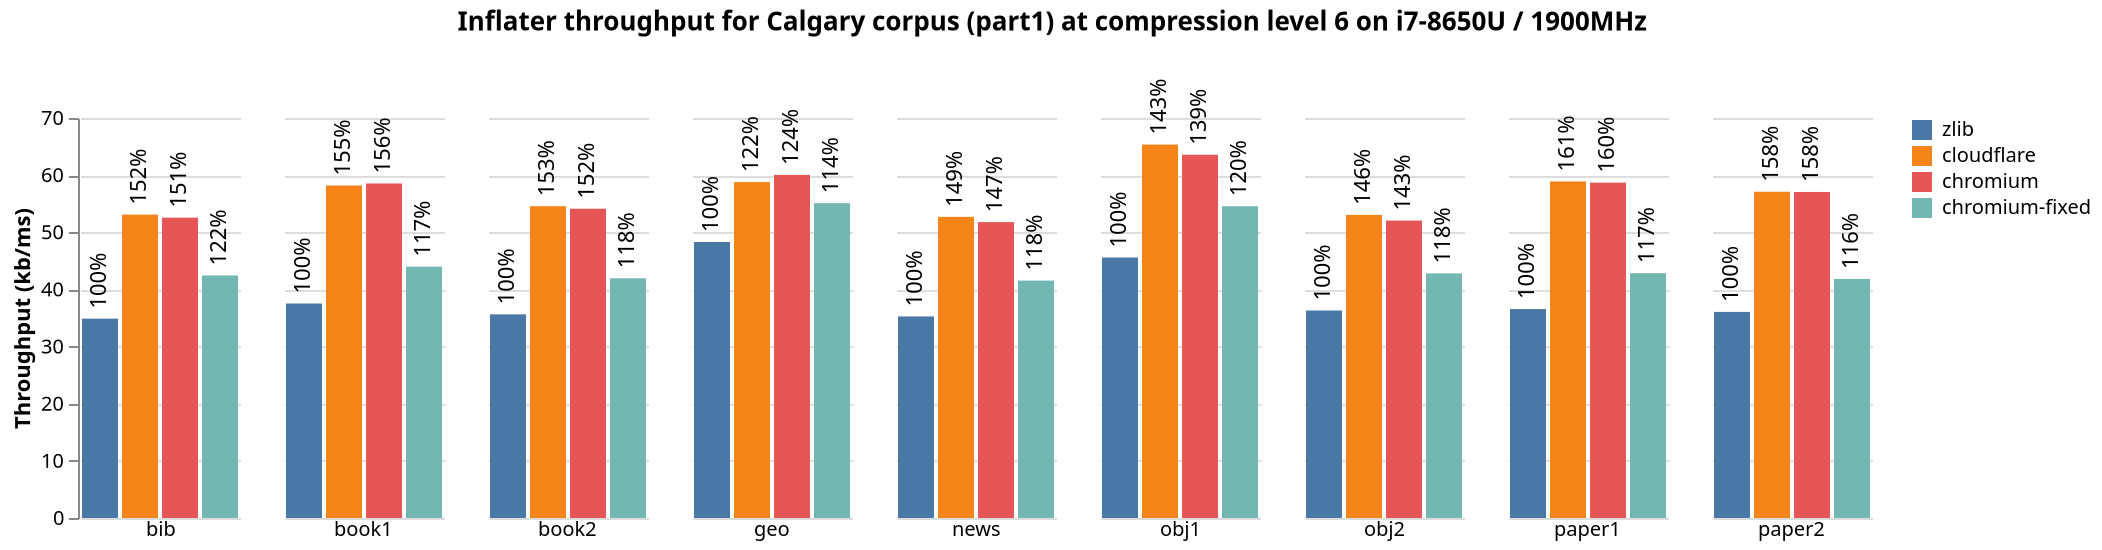 {
  "$schema": "https://vega.github.io/schema/vega-lite/v5.json",
  "title": {
    "text": "Inflater throughput for Calgary corpus (part1) at compression level 6 on i7-8650U / 1900MHz",
    "anchor": "middle",
    "offset": 20
  },
  "data": {
    "values": [
      {
        "level": "6",
        "type": "chromium",
        "ratio": "3.16",
        "throughput": "52.42",
        "file": "bib"
      },
      {
        "level": "6",
        "type": "chromium",
        "ratio": "3.16",
        "throughput": "52.59",
        "file": "bib"
      },
      {
        "level": "6",
        "type": "chromium",
        "ratio": "3.16",
        "throughput": "52.62",
        "file": "bib"
      },
      {
        "level": "6",
        "type": "chromium",
        "ratio": "3.16",
        "throughput": "52.54",
        "file": "bib"
      },
      {
        "level": "6",
        "type": "chromium",
        "ratio": "3.16",
        "throughput": "52.65",
        "file": "bib"
      },
      {
        "level": "6",
        "type": "chromium-fixed",
        "ratio": "3.16",
        "throughput": "42.43",
        "file": "bib"
      },
      {
        "level": "6",
        "type": "chromium-fixed",
        "ratio": "3.16",
        "throughput": "42.41",
        "file": "bib"
      },
      {
        "level": "6",
        "type": "chromium-fixed",
        "ratio": "3.16",
        "throughput": "42.45",
        "file": "bib"
      },
      {
        "level": "6",
        "type": "chromium-fixed",
        "ratio": "3.16",
        "throughput": "42.48",
        "file": "bib"
      },
      {
        "level": "6",
        "type": "chromium-fixed",
        "ratio": "3.16",
        "throughput": "42.45",
        "file": "bib"
      },
      {
        "level": "6",
        "type": "cloudflare",
        "ratio": "3.16",
        "throughput": "52.96",
        "file": "bib"
      },
      {
        "level": "6",
        "type": "cloudflare",
        "ratio": "3.16",
        "throughput": "53.14",
        "file": "bib"
      },
      {
        "level": "6",
        "type": "cloudflare",
        "ratio": "3.16",
        "throughput": "53.17",
        "file": "bib"
      },
      {
        "level": "6",
        "type": "cloudflare",
        "ratio": "3.16",
        "throughput": "53.11",
        "file": "bib"
      },
      {
        "level": "6",
        "type": "cloudflare",
        "ratio": "3.16",
        "throughput": "53.08",
        "file": "bib"
      },
      {
        "level": "6",
        "type": "zlib",
        "ratio": "3.16",
        "throughput": "34.84",
        "file": "bib"
      },
      {
        "level": "6",
        "type": "zlib",
        "ratio": "3.16",
        "throughput": "34.86",
        "file": "bib"
      },
      {
        "level": "6",
        "type": "zlib",
        "ratio": "3.16",
        "throughput": "34.91",
        "file": "bib"
      },
      {
        "level": "6",
        "type": "zlib",
        "ratio": "3.16",
        "throughput": "34.91",
        "file": "bib"
      },
      {
        "level": "6",
        "type": "zlib",
        "ratio": "3.16",
        "throughput": "34.91",
        "file": "bib"
      },
      {
        "level": "6",
        "type": "chromium",
        "ratio": "2.45",
        "throughput": "58.74",
        "file": "book1"
      },
      {
        "level": "6",
        "type": "chromium",
        "ratio": "2.45",
        "throughput": "58.57",
        "file": "book1"
      },
      {
        "level": "6",
        "type": "chromium",
        "ratio": "2.45",
        "throughput": "58.57",
        "file": "book1"
      },
      {
        "level": "6",
        "type": "chromium",
        "ratio": "2.45",
        "throughput": "58.50",
        "file": "book1"
      },
      {
        "level": "6",
        "type": "chromium",
        "ratio": "2.45",
        "throughput": "58.36",
        "file": "book1"
      },
      {
        "level": "6",
        "type": "chromium-fixed",
        "ratio": "2.45",
        "throughput": "43.98",
        "file": "book1"
      },
      {
        "level": "6",
        "type": "chromium-fixed",
        "ratio": "2.45",
        "throughput": "44.08",
        "file": "book1"
      },
      {
        "level": "6",
        "type": "chromium-fixed",
        "ratio": "2.45",
        "throughput": "43.96",
        "file": "book1"
      },
      {
        "level": "6",
        "type": "chromium-fixed",
        "ratio": "2.45",
        "throughput": "43.81",
        "file": "book1"
      },
      {
        "level": "6",
        "type": "chromium-fixed",
        "ratio": "2.45",
        "throughput": "44.10",
        "file": "book1"
      },
      {
        "level": "6",
        "type": "cloudflare",
        "ratio": "2.45",
        "throughput": "58.08",
        "file": "book1"
      },
      {
        "level": "6",
        "type": "cloudflare",
        "ratio": "2.45",
        "throughput": "58.11",
        "file": "book1"
      },
      {
        "level": "6",
        "type": "cloudflare",
        "ratio": "2.45",
        "throughput": "58.50",
        "file": "book1"
      },
      {
        "level": "6",
        "type": "cloudflare",
        "ratio": "2.45",
        "throughput": "57.80",
        "file": "book1"
      },
      {
        "level": "6",
        "type": "cloudflare",
        "ratio": "2.45",
        "throughput": "58.46",
        "file": "book1"
      },
      {
        "level": "6",
        "type": "zlib",
        "ratio": "2.45",
        "throughput": "37.64",
        "file": "book1"
      },
      {
        "level": "6",
        "type": "zlib",
        "ratio": "2.45",
        "throughput": "37.38",
        "file": "book1"
      },
      {
        "level": "6",
        "type": "zlib",
        "ratio": "2.45",
        "throughput": "37.70",
        "file": "book1"
      },
      {
        "level": "6",
        "type": "zlib",
        "ratio": "2.45",
        "throughput": "37.53",
        "file": "book1"
      },
      {
        "level": "6",
        "type": "zlib",
        "ratio": "2.45",
        "throughput": "37.44",
        "file": "book1"
      },
      {
        "level": "6",
        "type": "chromium",
        "ratio": "2.96",
        "throughput": "53.64",
        "file": "book2"
      },
      {
        "level": "6",
        "type": "chromium",
        "ratio": "2.96",
        "throughput": "55.00",
        "file": "book2"
      },
      {
        "level": "6",
        "type": "chromium",
        "ratio": "2.96",
        "throughput": "52.57",
        "file": "book2"
      },
      {
        "level": "6",
        "type": "chromium",
        "ratio": "2.96",
        "throughput": "54.36",
        "file": "book2"
      },
      {
        "level": "6",
        "type": "chromium",
        "ratio": "2.96",
        "throughput": "55.06",
        "file": "book2"
      },
      {
        "level": "6",
        "type": "chromium-fixed",
        "ratio": "2.96",
        "throughput": "42.05",
        "file": "book2"
      },
      {
        "level": "6",
        "type": "chromium-fixed",
        "ratio": "2.96",
        "throughput": "42.01",
        "file": "book2"
      },
      {
        "level": "6",
        "type": "chromium-fixed",
        "ratio": "2.96",
        "throughput": "42.03",
        "file": "book2"
      },
      {
        "level": "6",
        "type": "chromium-fixed",
        "ratio": "2.96",
        "throughput": "41.96",
        "file": "book2"
      },
      {
        "level": "6",
        "type": "chromium-fixed",
        "ratio": "2.96",
        "throughput": "41.69",
        "file": "book2"
      },
      {
        "level": "6",
        "type": "cloudflare",
        "ratio": "2.96",
        "throughput": "55.53",
        "file": "book2"
      },
      {
        "level": "6",
        "type": "cloudflare",
        "ratio": "2.96",
        "throughput": "56.01",
        "file": "book2"
      },
      {
        "level": "6",
        "type": "cloudflare",
        "ratio": "2.96",
        "throughput": "55.37",
        "file": "book2"
      },
      {
        "level": "6",
        "type": "cloudflare",
        "ratio": "2.96",
        "throughput": "52.94",
        "file": "book2"
      },
      {
        "level": "6",
        "type": "cloudflare",
        "ratio": "2.96",
        "throughput": "53.00",
        "file": "book2"
      },
      {
        "level": "6",
        "type": "zlib",
        "ratio": "2.96",
        "throughput": "35.56",
        "file": "book2"
      },
      {
        "level": "6",
        "type": "zlib",
        "ratio": "2.96",
        "throughput": "35.55",
        "file": "book2"
      },
      {
        "level": "6",
        "type": "zlib",
        "ratio": "2.96",
        "throughput": "35.64",
        "file": "book2"
      },
      {
        "level": "6",
        "type": "zlib",
        "ratio": "2.96",
        "throughput": "35.71",
        "file": "book2"
      },
      {
        "level": "6",
        "type": "zlib",
        "ratio": "2.96",
        "throughput": "35.70",
        "file": "book2"
      },
      {
        "level": "6",
        "type": "chromium-fixed",
        "ratio": "1.50",
        "throughput": "54.77",
        "file": "geo"
      },
      {
        "level": "6",
        "type": "chromium-fixed",
        "ratio": "1.50",
        "throughput": "55.39",
        "file": "geo"
      },
      {
        "level": "6",
        "type": "chromium-fixed",
        "ratio": "1.50",
        "throughput": "54.98",
        "file": "geo"
      },
      {
        "level": "6",
        "type": "chromium-fixed",
        "ratio": "1.50",
        "throughput": "54.95",
        "file": "geo"
      },
      {
        "level": "6",
        "type": "chromium-fixed",
        "ratio": "1.50",
        "throughput": "55.39",
        "file": "geo"
      },
      {
        "level": "6",
        "type": "chromium",
        "ratio": "1.50",
        "throughput": "57.44",
        "file": "geo"
      },
      {
        "level": "6",
        "type": "chromium",
        "ratio": "1.50",
        "throughput": "60.95",
        "file": "geo"
      },
      {
        "level": "6",
        "type": "chromium",
        "ratio": "1.50",
        "throughput": "60.76",
        "file": "geo"
      },
      {
        "level": "6",
        "type": "chromium",
        "ratio": "1.50",
        "throughput": "60.27",
        "file": "geo"
      },
      {
        "level": "6",
        "type": "chromium",
        "ratio": "1.50",
        "throughput": "60.80",
        "file": "geo"
      },
      {
        "level": "6",
        "type": "cloudflare",
        "ratio": "1.50",
        "throughput": "59.54",
        "file": "geo"
      },
      {
        "level": "6",
        "type": "cloudflare",
        "ratio": "1.50",
        "throughput": "58.40",
        "file": "geo"
      },
      {
        "level": "6",
        "type": "cloudflare",
        "ratio": "1.50",
        "throughput": "58.65",
        "file": "geo"
      },
      {
        "level": "6",
        "type": "cloudflare",
        "ratio": "1.50",
        "throughput": "58.61",
        "file": "geo"
      },
      {
        "level": "6",
        "type": "cloudflare",
        "ratio": "1.50",
        "throughput": "58.75",
        "file": "geo"
      },
      {
        "level": "6",
        "type": "zlib",
        "ratio": "1.50",
        "throughput": "50.18",
        "file": "geo"
      },
      {
        "level": "6",
        "type": "zlib",
        "ratio": "1.50",
        "throughput": "50.47",
        "file": "geo"
      },
      {
        "level": "6",
        "type": "zlib",
        "ratio": "1.50",
        "throughput": "47.71",
        "file": "geo"
      },
      {
        "level": "6",
        "type": "zlib",
        "ratio": "1.50",
        "throughput": "46.61",
        "file": "geo"
      },
      {
        "level": "6",
        "type": "zlib",
        "ratio": "1.50",
        "throughput": "46.53",
        "file": "geo"
      },
      {
        "level": "6",
        "type": "chromium-fixed",
        "ratio": "2.60",
        "throughput": "41.18",
        "file": "news"
      },
      {
        "level": "6",
        "type": "chromium-fixed",
        "ratio": "2.60",
        "throughput": "41.67",
        "file": "news"
      },
      {
        "level": "6",
        "type": "chromium-fixed",
        "ratio": "2.60",
        "throughput": "41.47",
        "file": "news"
      },
      {
        "level": "6",
        "type": "chromium-fixed",
        "ratio": "2.60",
        "throughput": "41.63",
        "file": "news"
      },
      {
        "level": "6",
        "type": "chromium-fixed",
        "ratio": "2.60",
        "throughput": "41.79",
        "file": "news"
      },
      {
        "level": "6",
        "type": "chromium",
        "ratio": "2.60",
        "throughput": "52.06",
        "file": "news"
      },
      {
        "level": "6",
        "type": "chromium",
        "ratio": "2.60",
        "throughput": "52.08",
        "file": "news"
      },
      {
        "level": "6",
        "type": "chromium",
        "ratio": "2.60",
        "throughput": "51.70",
        "file": "news"
      },
      {
        "level": "6",
        "type": "chromium",
        "ratio": "2.60",
        "throughput": "51.54",
        "file": "news"
      },
      {
        "level": "6",
        "type": "chromium",
        "ratio": "2.60",
        "throughput": "51.54",
        "file": "news"
      },
      {
        "level": "6",
        "type": "cloudflare",
        "ratio": "2.60",
        "throughput": "52.79",
        "file": "news"
      },
      {
        "level": "6",
        "type": "cloudflare",
        "ratio": "2.60",
        "throughput": "52.82",
        "file": "news"
      },
      {
        "level": "6",
        "type": "cloudflare",
        "ratio": "2.60",
        "throughput": "52.70",
        "file": "news"
      },
      {
        "level": "6",
        "type": "cloudflare",
        "ratio": "2.60",
        "throughput": "52.85",
        "file": "news"
      },
      {
        "level": "6",
        "type": "cloudflare",
        "ratio": "2.60",
        "throughput": "52.34",
        "file": "news"
      },
      {
        "level": "6",
        "type": "zlib",
        "ratio": "2.60",
        "throughput": "35.25",
        "file": "news"
      },
      {
        "level": "6",
        "type": "zlib",
        "ratio": "2.60",
        "throughput": "35.13",
        "file": "news"
      },
      {
        "level": "6",
        "type": "zlib",
        "ratio": "2.60",
        "throughput": "35.36",
        "file": "news"
      },
      {
        "level": "6",
        "type": "zlib",
        "ratio": "2.60",
        "throughput": "35.34",
        "file": "news"
      },
      {
        "level": "6",
        "type": "zlib",
        "ratio": "2.60",
        "throughput": "35.29",
        "file": "news"
      },
      {
        "level": "6",
        "type": "chromium-fixed",
        "ratio": "2.08",
        "throughput": "54.38",
        "file": "obj1"
      },
      {
        "level": "6",
        "type": "chromium-fixed",
        "ratio": "2.08",
        "throughput": "54.04",
        "file": "obj1"
      },
      {
        "level": "6",
        "type": "chromium-fixed",
        "ratio": "2.08",
        "throughput": "54.47",
        "file": "obj1"
      },
      {
        "level": "6",
        "type": "chromium-fixed",
        "ratio": "2.08",
        "throughput": "54.86",
        "file": "obj1"
      },
      {
        "level": "6",
        "type": "chromium-fixed",
        "ratio": "2.08",
        "throughput": "55.08",
        "file": "obj1"
      },
      {
        "level": "6",
        "type": "chromium",
        "ratio": "2.08",
        "throughput": "61.93",
        "file": "obj1"
      },
      {
        "level": "6",
        "type": "chromium",
        "ratio": "2.08",
        "throughput": "63.21",
        "file": "obj1"
      },
      {
        "level": "6",
        "type": "chromium",
        "ratio": "2.08",
        "throughput": "64.80",
        "file": "obj1"
      },
      {
        "level": "6",
        "type": "chromium",
        "ratio": "2.08",
        "throughput": "64.42",
        "file": "obj1"
      },
      {
        "level": "6",
        "type": "chromium",
        "ratio": "2.08",
        "throughput": "63.50",
        "file": "obj1"
      },
      {
        "level": "6",
        "type": "cloudflare",
        "ratio": "2.08",
        "throughput": "65.90",
        "file": "obj1"
      },
      {
        "level": "6",
        "type": "cloudflare",
        "ratio": "2.08",
        "throughput": "65.72",
        "file": "obj1"
      },
      {
        "level": "6",
        "type": "cloudflare",
        "ratio": "2.08",
        "throughput": "65.32",
        "file": "obj1"
      },
      {
        "level": "6",
        "type": "cloudflare",
        "ratio": "2.08",
        "throughput": "65.59",
        "file": "obj1"
      },
      {
        "level": "6",
        "type": "cloudflare",
        "ratio": "2.08",
        "throughput": "64.21",
        "file": "obj1"
      },
      {
        "level": "6",
        "type": "zlib",
        "ratio": "2.08",
        "throughput": "46.00",
        "file": "obj1"
      },
      {
        "level": "6",
        "type": "zlib",
        "ratio": "2.08",
        "throughput": "46.31",
        "file": "obj1"
      },
      {
        "level": "6",
        "type": "zlib",
        "ratio": "2.08",
        "throughput": "45.46",
        "file": "obj1"
      },
      {
        "level": "6",
        "type": "zlib",
        "ratio": "2.08",
        "throughput": "45.51",
        "file": "obj1"
      },
      {
        "level": "6",
        "type": "zlib",
        "ratio": "2.08",
        "throughput": "44.63",
        "file": "obj1"
      },
      {
        "level": "6",
        "type": "chromium-fixed",
        "ratio": "3.03",
        "throughput": "43.00",
        "file": "obj2"
      },
      {
        "level": "6",
        "type": "chromium-fixed",
        "ratio": "3.03",
        "throughput": "42.99",
        "file": "obj2"
      },
      {
        "level": "6",
        "type": "chromium-fixed",
        "ratio": "3.03",
        "throughput": "42.65",
        "file": "obj2"
      },
      {
        "level": "6",
        "type": "chromium-fixed",
        "ratio": "3.03",
        "throughput": "42.37",
        "file": "obj2"
      },
      {
        "level": "6",
        "type": "chromium-fixed",
        "ratio": "3.03",
        "throughput": "43.04",
        "file": "obj2"
      },
      {
        "level": "6",
        "type": "chromium",
        "ratio": "3.03",
        "throughput": "51.51",
        "file": "obj2"
      },
      {
        "level": "6",
        "type": "chromium",
        "ratio": "3.03",
        "throughput": "52.23",
        "file": "obj2"
      },
      {
        "level": "6",
        "type": "chromium",
        "ratio": "3.03",
        "throughput": "52.25",
        "file": "obj2"
      },
      {
        "level": "6",
        "type": "chromium",
        "ratio": "3.03",
        "throughput": "52.23",
        "file": "obj2"
      },
      {
        "level": "6",
        "type": "chromium",
        "ratio": "3.03",
        "throughput": "52.06",
        "file": "obj2"
      },
      {
        "level": "6",
        "type": "cloudflare",
        "ratio": "3.03",
        "throughput": "52.59",
        "file": "obj2"
      },
      {
        "level": "6",
        "type": "cloudflare",
        "ratio": "3.03",
        "throughput": "53.43",
        "file": "obj2"
      },
      {
        "level": "6",
        "type": "cloudflare",
        "ratio": "3.03",
        "throughput": "53.48",
        "file": "obj2"
      },
      {
        "level": "6",
        "type": "cloudflare",
        "ratio": "3.03",
        "throughput": "53.37",
        "file": "obj2"
      },
      {
        "level": "6",
        "type": "cloudflare",
        "ratio": "3.03",
        "throughput": "52.37",
        "file": "obj2"
      },
      {
        "level": "6",
        "type": "zlib",
        "ratio": "3.03",
        "throughput": "36.08",
        "file": "obj2"
      },
      {
        "level": "6",
        "type": "zlib",
        "ratio": "3.03",
        "throughput": "36.18",
        "file": "obj2"
      },
      {
        "level": "6",
        "type": "zlib",
        "ratio": "3.03",
        "throughput": "36.33",
        "file": "obj2"
      },
      {
        "level": "6",
        "type": "zlib",
        "ratio": "3.03",
        "throughput": "36.59",
        "file": "obj2"
      },
      {
        "level": "6",
        "type": "zlib",
        "ratio": "3.03",
        "throughput": "36.39",
        "file": "obj2"
      },
      {
        "level": "6",
        "type": "chromium-fixed",
        "ratio": "2.86",
        "throughput": "42.83",
        "file": "paper1"
      },
      {
        "level": "6",
        "type": "chromium-fixed",
        "ratio": "2.86",
        "throughput": "42.78",
        "file": "paper1"
      },
      {
        "level": "6",
        "type": "chromium-fixed",
        "ratio": "2.86",
        "throughput": "42.89",
        "file": "paper1"
      },
      {
        "level": "6",
        "type": "chromium-fixed",
        "ratio": "2.86",
        "throughput": "42.93",
        "file": "paper1"
      },
      {
        "level": "6",
        "type": "chromium-fixed",
        "ratio": "2.86",
        "throughput": "42.83",
        "file": "paper1"
      },
      {
        "level": "6",
        "type": "chromium",
        "ratio": "2.86",
        "throughput": "58.76",
        "file": "paper1"
      },
      {
        "level": "6",
        "type": "chromium",
        "ratio": "2.86",
        "throughput": "58.69",
        "file": "paper1"
      },
      {
        "level": "6",
        "type": "chromium",
        "ratio": "2.86",
        "throughput": "58.73",
        "file": "paper1"
      },
      {
        "level": "6",
        "type": "chromium",
        "ratio": "2.86",
        "throughput": "58.59",
        "file": "paper1"
      },
      {
        "level": "6",
        "type": "chromium",
        "ratio": "2.86",
        "throughput": "58.66",
        "file": "paper1"
      },
      {
        "level": "6",
        "type": "cloudflare",
        "ratio": "2.86",
        "throughput": "58.91",
        "file": "paper1"
      },
      {
        "level": "6",
        "type": "cloudflare",
        "ratio": "2.86",
        "throughput": "58.73",
        "file": "paper1"
      },
      {
        "level": "6",
        "type": "cloudflare",
        "ratio": "2.86",
        "throughput": "58.80",
        "file": "paper1"
      },
      {
        "level": "6",
        "type": "cloudflare",
        "ratio": "2.86",
        "throughput": "59.01",
        "file": "paper1"
      },
      {
        "level": "6",
        "type": "cloudflare",
        "ratio": "2.86",
        "throughput": "59.05",
        "file": "paper1"
      },
      {
        "level": "6",
        "type": "zlib",
        "ratio": "2.86",
        "throughput": "36.62",
        "file": "paper1"
      },
      {
        "level": "6",
        "type": "zlib",
        "ratio": "2.86",
        "throughput": "36.58",
        "file": "paper1"
      },
      {
        "level": "6",
        "type": "zlib",
        "ratio": "2.86",
        "throughput": "36.65",
        "file": "paper1"
      },
      {
        "level": "6",
        "type": "zlib",
        "ratio": "2.86",
        "throughput": "36.50",
        "file": "paper1"
      },
      {
        "level": "6",
        "type": "zlib",
        "ratio": "2.86",
        "throughput": "36.50",
        "file": "paper1"
      },
      {
        "level": "6",
        "type": "chromium-fixed",
        "ratio": "2.76",
        "throughput": "41.89",
        "file": "paper2"
      },
      {
        "level": "6",
        "type": "chromium-fixed",
        "ratio": "2.76",
        "throughput": "41.90",
        "file": "paper2"
      },
      {
        "level": "6",
        "type": "chromium-fixed",
        "ratio": "2.76",
        "throughput": "41.99",
        "file": "paper2"
      },
      {
        "level": "6",
        "type": "chromium-fixed",
        "ratio": "2.76",
        "throughput": "41.72",
        "file": "paper2"
      },
      {
        "level": "6",
        "type": "chromium-fixed",
        "ratio": "2.76",
        "throughput": "41.65",
        "file": "paper2"
      },
      {
        "level": "6",
        "type": "chromium",
        "ratio": "2.76",
        "throughput": "56.82",
        "file": "paper2"
      },
      {
        "level": "6",
        "type": "chromium",
        "ratio": "2.76",
        "throughput": "57.09",
        "file": "paper2"
      },
      {
        "level": "6",
        "type": "chromium",
        "ratio": "2.76",
        "throughput": "57.16",
        "file": "paper2"
      },
      {
        "level": "6",
        "type": "chromium",
        "ratio": "2.76",
        "throughput": "57.19",
        "file": "paper2"
      },
      {
        "level": "6",
        "type": "chromium",
        "ratio": "2.76",
        "throughput": "57.02",
        "file": "paper2"
      },
      {
        "level": "6",
        "type": "cloudflare",
        "ratio": "2.76",
        "throughput": "57.05",
        "file": "paper2"
      },
      {
        "level": "6",
        "type": "cloudflare",
        "ratio": "2.76",
        "throughput": "57.09",
        "file": "paper2"
      },
      {
        "level": "6",
        "type": "cloudflare",
        "ratio": "2.76",
        "throughput": "57.05",
        "file": "paper2"
      },
      {
        "level": "6",
        "type": "cloudflare",
        "ratio": "2.76",
        "throughput": "56.99",
        "file": "paper2"
      },
      {
        "level": "6",
        "type": "cloudflare",
        "ratio": "2.76",
        "throughput": "57.29",
        "file": "paper2"
      },
      {
        "level": "6",
        "type": "zlib",
        "ratio": "2.76",
        "throughput": "36.00",
        "file": "paper2"
      },
      {
        "level": "6",
        "type": "zlib",
        "ratio": "2.76",
        "throughput": "36.06",
        "file": "paper2"
      },
      {
        "level": "6",
        "type": "zlib",
        "ratio": "2.76",
        "throughput": "36.11",
        "file": "paper2"
      },
      {
        "level": "6",
        "type": "zlib",
        "ratio": "2.76",
        "throughput": "36.06",
        "file": "paper2"
      },
      {
        "level": "6",
        "type": "zlib",
        "ratio": "2.76",
        "throughput": "36.11",
        "file": "paper2"
      }
    ]
  },
  "transform": [
    {
      "filter": "datum.type == 'isal' ? datum.level == 6 : datum.level == 6"
    },
    {
      "aggregate": [
        {
          "op": "mean",
          "field": "throughput",
          "as": "throughput_mean"
        }
      ],
      "groupby": [
        "type",
        "file"
      ]
    },
    {
      "lookup": "type",
      "from": {
        "data": {
          "values": [
            {
              "type": "chromium",
              "new-type": "chromium"
            },
            {
              "type": "chromium-fixed",
              "new-type": "chromium-fixed"
            },
            {
              "type": "cloudflare",
              "new-type": "cloudflare"
            },
            {
              "type": "zlib",
              "new-type": "zlib"
            }
          ]
        },
        "key": "type",
        "fields": [
          "new-type"
        ]
      }
    },
    {
      "lookup": "file",
      "from": {
        "data": {
          "values": [
            {
              "file": "news",
              "default_val": "35.274"
            },
            {
              "file": "geo",
              "default_val": "48.3"
            },
            {
              "file": "book2",
              "default_val": "35.632"
            },
            {
              "file": "book1",
              "default_val": "37.538"
            },
            {
              "file": "obj2",
              "default_val": "36.314"
            },
            {
              "file": "obj1",
              "default_val": "45.582"
            },
            {
              "file": "bib",
              "default_val": "34.886"
            },
            {
              "file": "paper2",
              "default_val": "36.068"
            },
            {
              "file": "paper1",
              "default_val": "36.57"
            }
          ]
        },
        "key": "file",
        "fields": [
          "default_val"
        ]
      }
    },
    {
      "calculate": "datum.throughput_mean/datum.default_val",
      "as": "default-val"
    }
  ],
  "facet": {
    "column": {
      "field": "file",
      "type": "nominal",
      "title": "",
      "header": {
        "labelAngle": 0,
        "labelAlign": "center",
        "labelAnchor": "middle",
        "labelOrient": "bottom"
      },
      "sort": [
        "bib",
        "book1",
        "book2",
        "geo",
        "news",
        "obj1",
        "obj2",
        "paper1",
        "paper2"
      ]
    }
  },
  "spec": {
    "encoding": {
      "y": {
        "field": "throughput_mean",
        "type": "quantitative",
        "axis": {
          "title": "Throughput (kb/ms)",
          "grid": true
        }
      },
      "x": {
        "field": "new-type",
        "type": "nominal",
        "axis": {
          "labels": false,
          "ticks": false,
          "domainWidth": 0,
          "title": ""
        },
        "sort": [
          "zlib",
          "cloudflare",
          "jtkukunas",
          "ng",
          "chromium",
          "ipp",
          "isal"
        ]
      }
    },
    "layer": [
      {
        "mark": "bar",
        "encoding": {
          "color": {
            "field": "new-type",
            "type": "nominal",
            "legend": {
              "title": "",
              "offset": null,
              "zindex": 1
            },
            "sort": [
              "zlib",
              "cloudflare",
              "jtkukunas",
              "ng",
              "chromium",
              "ipp",
              "isal"
            ]
          }
        }
      },
      {
        "mark": {
          "type": "text",
          "dx": 5,
          "angle": 270,
          "baseline": "middle",
          "align": "left"
        },
        "encoding": {
          "text": {
            "field": "default-val",
            "type": "nominal",
            "format": ".0%"
          }
        }
      }
    ]
  },
  "config": {
    "view": {
      "stroke": "transparent"
    },
    "axis": {
      "domainWidth": 1
    }
  }
}
